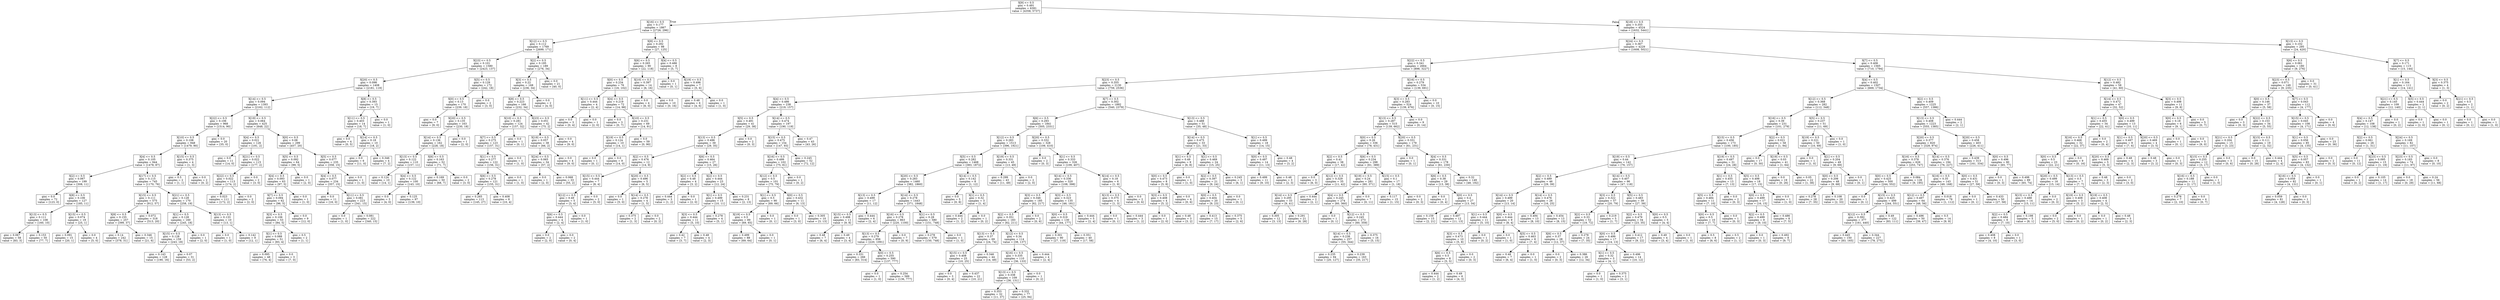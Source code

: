 digraph Tree {
node [shape=box] ;
0 [label="X[9] <= 0.5\ngini = 0.491\nsamples = 6391\nvalue = [4358, 5737]"] ;
1 [label="X[16] <= 0.5\ngini = 0.177\nsamples = 1867\nvalue = [2726, 296]"] ;
0 -> 1 [labeldistance=2.5, labelangle=45, headlabel="True"] ;
2 [label="X[12] <= 0.5\ngini = 0.112\nsamples = 1769\nvalue = [2699, 171]"] ;
1 -> 2 ;
3 [label="X[23] <= 0.5\ngini = 0.101\nsamples = 1580\nvalue = [2423, 137]"] ;
2 -> 3 ;
4 [label="X[20] <= 0.5\ngini = 0.098\nsamples = 1408\nvalue = [2181, 119]"] ;
3 -> 4 ;
5 [label="X[14] <= 0.5\ngini = 0.094\nsamples = 1393\nvalue = [2162, 112]"] ;
4 -> 5 ;
6 [label="X[22] <= 0.5\ngini = 0.106\nsamples = 968\nvalue = [1514, 90]"] ;
5 -> 6 ;
7 [label="X[10] <= 0.5\ngini = 0.108\nsamples = 948\nvalue = [1479, 90]"] ;
6 -> 7 ;
8 [label="X[4] <= 0.5\ngini = 0.105\nsamples = 944\nvalue = [1478, 87]"] ;
7 -> 8 ;
9 [label="X[2] <= 0.5\ngini = 0.067\nsamples = 199\nvalue = [308, 11]"] ;
8 -> 9 ;
10 [label="gini = 0.0\nsamples = 72\nvalue = [123, 0]"] ;
9 -> 10 ;
11 [label="X[8] <= 0.5\ngini = 0.106\nsamples = 127\nvalue = [185, 11]"] ;
9 -> 11 ;
12 [label="X[13] <= 0.5\ngini = 0.111\nsamples = 108\nvalue = [160, 10]"] ;
11 -> 12 ;
13 [label="gini = 0.067\nsamples = 58\nvalue = [83, 3]"] ;
12 -> 13 ;
14 [label="gini = 0.153\nsamples = 50\nvalue = [77, 7]"] ;
12 -> 14 ;
15 [label="X[15] <= 0.5\ngini = 0.074\nsamples = 19\nvalue = [25, 1]"] ;
11 -> 15 ;
16 [label="gini = 0.091\nsamples = 15\nvalue = [20, 1]"] ;
15 -> 16 ;
17 [label="gini = 0.0\nsamples = 4\nvalue = [5, 0]"] ;
15 -> 17 ;
18 [label="X[17] <= 0.5\ngini = 0.115\nsamples = 745\nvalue = [1170, 76]"] ;
8 -> 18 ;
19 [label="X[15] <= 0.5\ngini = 0.111\nsamples = 575\nvalue = [912, 57]"] ;
18 -> 19 ;
20 [label="X[8] <= 0.5\ngini = 0.155\nsamples = 257\nvalue = [399, 37]"] ;
19 -> 20 ;
21 [label="gini = 0.14\nsamples = 242\nvalue = [378, 31]"] ;
20 -> 21 ;
22 [label="gini = 0.346\nsamples = 15\nvalue = [21, 6]"] ;
20 -> 22 ;
23 [label="gini = 0.072\nsamples = 318\nvalue = [513, 20]"] ;
19 -> 23 ;
24 [label="X[21] <= 0.5\ngini = 0.128\nsamples = 170\nvalue = [258, 19]"] ;
18 -> 24 ;
25 [label="X[1] <= 0.5\ngini = 0.128\nsamples = 160\nvalue = [245, 18]"] ;
24 -> 25 ;
26 [label="X[15] <= 0.5\ngini = 0.128\nsamples = 159\nvalue = [243, 18]"] ;
25 -> 26 ;
27 [label="gini = 0.143\nsamples = 128\nvalue = [190, 16]"] ;
26 -> 27 ;
28 [label="gini = 0.07\nsamples = 31\nvalue = [53, 2]"] ;
26 -> 28 ;
29 [label="gini = 0.0\nsamples = 1\nvalue = [2, 0]"] ;
25 -> 29 ;
30 [label="X[13] <= 0.5\ngini = 0.133\nsamples = 10\nvalue = [13, 1]"] ;
24 -> 30 ;
31 [label="gini = 0.0\nsamples = 1\nvalue = [1, 0]"] ;
30 -> 31 ;
32 [label="gini = 0.142\nsamples = 9\nvalue = [12, 1]"] ;
30 -> 32 ;
33 [label="X[15] <= 0.5\ngini = 0.375\nsamples = 4\nvalue = [1, 3]"] ;
7 -> 33 ;
34 [label="gini = 0.5\nsamples = 2\nvalue = [1, 1]"] ;
33 -> 34 ;
35 [label="gini = 0.0\nsamples = 2\nvalue = [0, 2]"] ;
33 -> 35 ;
36 [label="gini = 0.0\nsamples = 20\nvalue = [35, 0]"] ;
6 -> 36 ;
37 [label="X[19] <= 0.5\ngini = 0.064\nsamples = 425\nvalue = [648, 22]"] ;
5 -> 37 ;
38 [label="X[4] <= 0.5\ngini = 0.021\nsamples = 126\nvalue = [191, 2]"] ;
37 -> 38 ;
39 [label="gini = 0.0\nsamples = 11\nvalue = [14, 0]"] ;
38 -> 39 ;
40 [label="X[21] <= 0.5\ngini = 0.022\nsamples = 115\nvalue = [177, 2]"] ;
38 -> 40 ;
41 [label="X[22] <= 0.5\ngini = 0.022\nsamples = 113\nvalue = [174, 2]"] ;
40 -> 41 ;
42 [label="gini = 0.023\nsamples = 111\nvalue = [172, 2]"] ;
41 -> 42 ;
43 [label="gini = 0.0\nsamples = 2\nvalue = [2, 0]"] ;
41 -> 43 ;
44 [label="gini = 0.0\nsamples = 2\nvalue = [3, 0]"] ;
40 -> 44 ;
45 [label="X[0] <= 0.5\ngini = 0.08\nsamples = 299\nvalue = [457, 20]"] ;
37 -> 45 ;
46 [label="X[5] <= 0.5\ngini = 0.092\nsamples = 64\nvalue = [99, 5]"] ;
45 -> 46 ;
47 [label="X[4] <= 0.5\ngini = 0.093\nsamples = 63\nvalue = [97, 5]"] ;
46 -> 47 ;
48 [label="X[7] <= 0.5\ngini = 0.094\nsamples = 62\nvalue = [96, 5]"] ;
47 -> 48 ;
49 [label="X[3] <= 0.5\ngini = 0.106\nsamples = 53\nvalue = [84, 5]"] ;
48 -> 49 ;
50 [label="X[1] <= 0.5\ngini = 0.088\nsamples = 51\nvalue = [83, 4]"] ;
49 -> 50 ;
51 [label="gini = 0.095\nsamples = 48\nvalue = [76, 4]"] ;
50 -> 51 ;
52 [label="gini = 0.0\nsamples = 3\nvalue = [7, 0]"] ;
50 -> 52 ;
53 [label="gini = 0.5\nsamples = 2\nvalue = [1, 1]"] ;
49 -> 53 ;
54 [label="gini = 0.0\nsamples = 9\nvalue = [12, 0]"] ;
48 -> 54 ;
55 [label="gini = 0.0\nsamples = 1\nvalue = [1, 0]"] ;
47 -> 55 ;
56 [label="gini = 0.0\nsamples = 1\nvalue = [2, 0]"] ;
46 -> 56 ;
57 [label="X[5] <= 0.5\ngini = 0.077\nsamples = 235\nvalue = [358, 15]"] ;
45 -> 57 ;
58 [label="X[4] <= 0.5\ngini = 0.077\nsamples = 234\nvalue = [357, 15]"] ;
57 -> 58 ;
59 [label="gini = 0.0\nsamples = 11\nvalue = [16, 0]"] ;
58 -> 59 ;
60 [label="X[11] <= 0.5\ngini = 0.081\nsamples = 223\nvalue = [341, 15]"] ;
58 -> 60 ;
61 [label="gini = 0.0\nsamples = 1\nvalue = [1, 0]"] ;
60 -> 61 ;
62 [label="gini = 0.081\nsamples = 222\nvalue = [340, 15]"] ;
60 -> 62 ;
63 [label="gini = 0.0\nsamples = 1\nvalue = [1, 0]"] ;
57 -> 63 ;
64 [label="X[8] <= 0.5\ngini = 0.393\nsamples = 15\nvalue = [19, 7]"] ;
4 -> 64 ;
65 [label="X[11] <= 0.5\ngini = 0.403\nsamples = 14\nvalue = [18, 7]"] ;
64 -> 65 ;
66 [label="gini = 0.0\nsamples = 4\nvalue = [0, 5]"] ;
65 -> 66 ;
67 [label="X[14] <= 0.5\ngini = 0.18\nsamples = 10\nvalue = [18, 2]"] ;
65 -> 67 ;
68 [label="gini = 0.0\nsamples = 6\nvalue = [11, 0]"] ;
67 -> 68 ;
69 [label="gini = 0.346\nsamples = 4\nvalue = [7, 2]"] ;
67 -> 69 ;
70 [label="gini = 0.0\nsamples = 1\nvalue = [1, 0]"] ;
64 -> 70 ;
71 [label="X[5] <= 0.5\ngini = 0.129\nsamples = 172\nvalue = [242, 18]"] ;
3 -> 71 ;
72 [label="X[0] <= 0.5\ngini = 0.13\nsamples = 170\nvalue = [239, 18]"] ;
71 -> 72 ;
73 [label="gini = 0.0\nsamples = 7\nvalue = [9, 0]"] ;
72 -> 73 ;
74 [label="X[20] <= 0.5\ngini = 0.135\nsamples = 163\nvalue = [230, 18]"] ;
72 -> 74 ;
75 [label="X[14] <= 0.5\ngini = 0.136\nsamples = 162\nvalue = [228, 18]"] ;
74 -> 75 ;
76 [label="X[13] <= 0.5\ngini = 0.122\nsamples = 110\nvalue = [157, 11]"] ;
75 -> 76 ;
77 [label="gini = 0.124\nsamples = 10\nvalue = [14, 1]"] ;
76 -> 77 ;
78 [label="X[4] <= 0.5\ngini = 0.122\nsamples = 100\nvalue = [143, 10]"] ;
76 -> 78 ;
79 [label="gini = 0.0\nsamples = 3\nvalue = [4, 0]"] ;
78 -> 79 ;
80 [label="gini = 0.125\nsamples = 97\nvalue = [139, 10]"] ;
78 -> 80 ;
81 [label="X[6] <= 0.5\ngini = 0.163\nsamples = 52\nvalue = [71, 7]"] ;
75 -> 81 ;
82 [label="gini = 0.169\nsamples = 50\nvalue = [68, 7]"] ;
81 -> 82 ;
83 [label="gini = 0.0\nsamples = 2\nvalue = [3, 0]"] ;
81 -> 83 ;
84 [label="gini = 0.0\nsamples = 1\nvalue = [2, 0]"] ;
74 -> 84 ;
85 [label="gini = 0.0\nsamples = 2\nvalue = [3, 0]"] ;
71 -> 85 ;
86 [label="X[2] <= 0.5\ngini = 0.195\nsamples = 189\nvalue = [276, 34]"] ;
2 -> 86 ;
87 [label="X[3] <= 0.5\ngini = 0.22\nsamples = 168\nvalue = [236, 34]"] ;
86 -> 87 ;
88 [label="X[8] <= 0.5\ngini = 0.223\nsamples = 166\nvalue = [232, 34]"] ;
87 -> 88 ;
89 [label="X[10] <= 0.5\ngini = 0.281\nsamples = 124\nvalue = [157, 32]"] ;
88 -> 89 ;
90 [label="X[7] <= 0.5\ngini = 0.275\nsamples = 123\nvalue = [157, 31]"] ;
89 -> 90 ;
91 [label="X[1] <= 0.5\ngini = 0.277\nsamples = 122\nvalue = [156, 31]"] ;
90 -> 91 ;
92 [label="X[6] <= 0.5\ngini = 0.278\nsamples = 121\nvalue = [155, 31]"] ;
91 -> 92 ;
93 [label="gini = 0.265\nsamples = 113\nvalue = [145, 27]"] ;
92 -> 93 ;
94 [label="gini = 0.408\nsamples = 8\nvalue = [10, 4]"] ;
92 -> 94 ;
95 [label="gini = 0.0\nsamples = 1\nvalue = [1, 0]"] ;
91 -> 95 ;
96 [label="gini = 0.0\nsamples = 1\nvalue = [1, 0]"] ;
90 -> 96 ;
97 [label="gini = 0.0\nsamples = 1\nvalue = [0, 1]"] ;
89 -> 97 ;
98 [label="X[23] <= 0.5\ngini = 0.051\nsamples = 42\nvalue = [75, 2]"] ;
88 -> 98 ;
99 [label="X[19] <= 0.5\ngini = 0.057\nsamples = 38\nvalue = [66, 2]"] ;
98 -> 99 ;
100 [label="X[24] <= 0.5\ngini = 0.065\nsamples = 34\nvalue = [57, 2]"] ;
99 -> 100 ;
101 [label="gini = 0.0\nsamples = 1\nvalue = [2, 0]"] ;
100 -> 101 ;
102 [label="gini = 0.068\nsamples = 33\nvalue = [55, 2]"] ;
100 -> 102 ;
103 [label="gini = 0.0\nsamples = 4\nvalue = [9, 0]"] ;
99 -> 103 ;
104 [label="gini = 0.0\nsamples = 4\nvalue = [9, 0]"] ;
98 -> 104 ;
105 [label="gini = 0.0\nsamples = 2\nvalue = [4, 0]"] ;
87 -> 105 ;
106 [label="gini = 0.0\nsamples = 21\nvalue = [40, 0]"] ;
86 -> 106 ;
107 [label="X[8] <= 0.5\ngini = 0.292\nsamples = 98\nvalue = [27, 125]"] ;
1 -> 107 ;
108 [label="X[6] <= 0.5\ngini = 0.265\nsamples = 90\nvalue = [22, 118]"] ;
107 -> 108 ;
109 [label="X[0] <= 0.5\ngini = 0.234\nsamples = 76\nvalue = [16, 102]"] ;
108 -> 109 ;
110 [label="X[11] <= 0.5\ngini = 0.444\nsamples = 4\nvalue = [2, 4]"] ;
109 -> 110 ;
111 [label="gini = 0.0\nsamples = 3\nvalue = [0, 4]"] ;
110 -> 111 ;
112 [label="gini = 0.0\nsamples = 1\nvalue = [2, 0]"] ;
110 -> 112 ;
113 [label="X[4] <= 0.5\ngini = 0.219\nsamples = 72\nvalue = [14, 98]"] ;
109 -> 113 ;
114 [label="gini = 0.0\nsamples = 3\nvalue = [0, 7]"] ;
113 -> 114 ;
115 [label="X[10] <= 0.5\ngini = 0.231\nsamples = 69\nvalue = [14, 91]"] ;
113 -> 115 ;
116 [label="X[19] <= 0.5\ngini = 0.124\nsamples = 10\nvalue = [14, 1]"] ;
115 -> 116 ;
117 [label="gini = 0.0\nsamples = 1\nvalue = [0, 1]"] ;
116 -> 117 ;
118 [label="gini = 0.0\nsamples = 9\nvalue = [14, 0]"] ;
116 -> 118 ;
119 [label="gini = 0.0\nsamples = 59\nvalue = [0, 90]"] ;
115 -> 119 ;
120 [label="X[10] <= 0.5\ngini = 0.397\nsamples = 14\nvalue = [6, 16]"] ;
108 -> 120 ;
121 [label="gini = 0.0\nsamples = 4\nvalue = [6, 0]"] ;
120 -> 121 ;
122 [label="gini = 0.0\nsamples = 10\nvalue = [0, 16]"] ;
120 -> 122 ;
123 [label="X[4] <= 0.5\ngini = 0.486\nsamples = 8\nvalue = [5, 7]"] ;
107 -> 123 ;
124 [label="gini = 0.0\nsamples = 1\nvalue = [0, 1]"] ;
123 -> 124 ;
125 [label="X[19] <= 0.5\ngini = 0.496\nsamples = 7\nvalue = [5, 6]"] ;
123 -> 125 ;
126 [label="gini = 0.48\nsamples = 6\nvalue = [4, 6]"] ;
125 -> 126 ;
127 [label="gini = 0.0\nsamples = 1\nvalue = [1, 0]"] ;
125 -> 127 ;
128 [label="X[18] <= 0.5\ngini = 0.355\nsamples = 4524\nvalue = [1632, 5441]"] ;
0 -> 128 [labeldistance=2.5, labelangle=-45, headlabel="False"] ;
129 [label="X[24] <= 0.5\ngini = 0.367\nsamples = 4229\nvalue = [1608, 5021]"] ;
128 -> 129 ;
130 [label="X[22] <= 0.5\ngini = 0.341\nsamples = 2664\nvalue = [898, 3227]"] ;
129 -> 130 ;
131 [label="X[23] <= 0.5\ngini = 0.355\nsamples = 2130\nvalue = [759, 2536]"] ;
130 -> 131 ;
132 [label="X[4] <= 0.5\ngini = 0.486\nsamples = 238\nvalue = [219, 157]"] ;
131 -> 132 ;
133 [label="X[5] <= 0.5\ngini = 0.491\nsamples = 41\nvalue = [29, 38]"] ;
132 -> 133 ;
134 [label="X[13] <= 0.5\ngini = 0.496\nsamples = 39\nvalue = [29, 35]"] ;
133 -> 134 ;
135 [label="X[2] <= 0.5\ngini = 0.476\nsamples = 12\nvalue = [14, 9]"] ;
134 -> 135 ;
136 [label="X[15] <= 0.5\ngini = 0.444\nsamples = 7\nvalue = [8, 4]"] ;
135 -> 136 ;
137 [label="X[12] <= 0.5\ngini = 0.49\nsamples = 5\nvalue = [3, 4]"] ;
136 -> 137 ;
138 [label="X[6] <= 0.5\ngini = 0.444\nsamples = 4\nvalue = [2, 4]"] ;
137 -> 138 ;
139 [label="gini = 0.0\nsamples = 2\nvalue = [2, 0]"] ;
138 -> 139 ;
140 [label="gini = 0.0\nsamples = 2\nvalue = [0, 4]"] ;
138 -> 140 ;
141 [label="gini = 0.0\nsamples = 1\nvalue = [1, 0]"] ;
137 -> 141 ;
142 [label="gini = 0.0\nsamples = 2\nvalue = [5, 0]"] ;
136 -> 142 ;
143 [label="X[20] <= 0.5\ngini = 0.496\nsamples = 5\nvalue = [6, 5]"] ;
135 -> 143 ;
144 [label="gini = 0.0\nsamples = 1\nvalue = [5, 0]"] ;
143 -> 144 ;
145 [label="X[14] <= 0.5\ngini = 0.278\nsamples = 4\nvalue = [1, 5]"] ;
143 -> 145 ;
146 [label="gini = 0.375\nsamples = 2\nvalue = [1, 3]"] ;
145 -> 146 ;
147 [label="gini = 0.0\nsamples = 2\nvalue = [0, 2]"] ;
145 -> 147 ;
148 [label="X[6] <= 0.5\ngini = 0.464\nsamples = 27\nvalue = [15, 26]"] ;
134 -> 148 ;
149 [label="X[2] <= 0.5\ngini = 0.48\nsamples = 4\nvalue = [3, 2]"] ;
148 -> 149 ;
150 [label="gini = 0.444\nsamples = 3\nvalue = [1, 2]"] ;
149 -> 150 ;
151 [label="gini = 0.0\nsamples = 1\nvalue = [2, 0]"] ;
149 -> 151 ;
152 [label="X[2] <= 0.5\ngini = 0.444\nsamples = 23\nvalue = [12, 24]"] ;
148 -> 152 ;
153 [label="X[1] <= 0.5\ngini = 0.499\nsamples = 15\nvalue = [10, 11]"] ;
152 -> 153 ;
154 [label="X[3] <= 0.5\ngini = 0.444\nsamples = 11\nvalue = [5, 10]"] ;
153 -> 154 ;
155 [label="gini = 0.42\nsamples = 7\nvalue = [3, 7]"] ;
154 -> 155 ;
156 [label="gini = 0.48\nsamples = 4\nvalue = [2, 3]"] ;
154 -> 156 ;
157 [label="gini = 0.278\nsamples = 4\nvalue = [5, 1]"] ;
153 -> 157 ;
158 [label="gini = 0.231\nsamples = 8\nvalue = [2, 13]"] ;
152 -> 158 ;
159 [label="gini = 0.0\nsamples = 2\nvalue = [0, 3]"] ;
133 -> 159 ;
160 [label="X[14] <= 0.5\ngini = 0.474\nsamples = 197\nvalue = [190, 119]"] ;
132 -> 160 ;
161 [label="X[15] <= 0.5\ngini = 0.475\nsamples = 154\nvalue = [147, 93]"] ;
160 -> 161 ;
162 [label="X[16] <= 0.5\ngini = 0.499\nsamples = 102\nvalue = [75, 81]"] ;
161 -> 162 ;
163 [label="X[12] <= 0.5\ngini = 0.5\nsamples = 101\nvalue = [75, 79]"] ;
162 -> 163 ;
164 [label="X[1] <= 0.5\ngini = 0.5\nsamples = 90\nvalue = [69, 66]"] ;
163 -> 164 ;
165 [label="X[19] <= 0.5\ngini = 0.5\nsamples = 89\nvalue = [69, 65]"] ;
164 -> 165 ;
166 [label="gini = 0.499\nsamples = 88\nvalue = [69, 64]"] ;
165 -> 166 ;
167 [label="gini = 0.0\nsamples = 1\nvalue = [0, 1]"] ;
165 -> 167 ;
168 [label="gini = 0.0\nsamples = 1\nvalue = [0, 1]"] ;
164 -> 168 ;
169 [label="X[0] <= 0.5\ngini = 0.432\nsamples = 11\nvalue = [6, 13]"] ;
163 -> 169 ;
170 [label="gini = 0.0\nsamples = 1\nvalue = [3, 0]"] ;
169 -> 170 ;
171 [label="gini = 0.305\nsamples = 10\nvalue = [3, 13]"] ;
169 -> 171 ;
172 [label="gini = 0.0\nsamples = 1\nvalue = [0, 2]"] ;
162 -> 172 ;
173 [label="gini = 0.245\nsamples = 52\nvalue = [72, 12]"] ;
161 -> 173 ;
174 [label="gini = 0.47\nsamples = 43\nvalue = [43, 26]"] ;
160 -> 174 ;
175 [label="X[7] <= 0.5\ngini = 0.302\nsamples = 1892\nvalue = [540, 2379]"] ;
131 -> 175 ;
176 [label="X[6] <= 0.5\ngini = 0.293\nsamples = 1841\nvalue = [505, 2331]"] ;
175 -> 176 ;
177 [label="X[12] <= 0.5\ngini = 0.283\nsamples = 1513\nvalue = [396, 1921]"] ;
176 -> 177 ;
178 [label="X[5] <= 0.5\ngini = 0.282\nsamples = 1468\nvalue = [383, 1872]"] ;
177 -> 178 ;
179 [label="X[20] <= 0.5\ngini = 0.283\nsamples = 1460\nvalue = [382, 1860]"] ;
178 -> 179 ;
180 [label="X[13] <= 0.5\ngini = 0.499\nsamples = 17\nvalue = [11, 12]"] ;
179 -> 180 ;
181 [label="X[15] <= 0.5\ngini = 0.498\nsamples = 11\nvalue = [9, 8]"] ;
180 -> 181 ;
182 [label="gini = 0.48\nsamples = 7\nvalue = [6, 4]"] ;
181 -> 182 ;
183 [label="gini = 0.49\nsamples = 4\nvalue = [3, 4]"] ;
181 -> 183 ;
184 [label="gini = 0.444\nsamples = 6\nvalue = [2, 4]"] ;
180 -> 184 ;
185 [label="X[14] <= 0.5\ngini = 0.278\nsamples = 1443\nvalue = [371, 1848]"] ;
179 -> 185 ;
186 [label="X[16] <= 0.5\ngini = 0.278\nsamples = 863\nvalue = [220, 1100]"] ;
185 -> 186 ;
187 [label="X[13] <= 0.5\ngini = 0.279\nsamples = 856\nvalue = [220, 1091]"] ;
186 -> 187 ;
188 [label="gini = 0.331\nsamples = 266\nvalue = [83, 314]"] ;
187 -> 188 ;
189 [label="X[0] <= 0.5\ngini = 0.255\nsamples = 590\nvalue = [137, 777]"] ;
187 -> 189 ;
190 [label="gini = 0.0\nsamples = 1\nvalue = [1, 0]"] ;
189 -> 190 ;
191 [label="gini = 0.254\nsamples = 589\nvalue = [136, 777]"] ;
189 -> 191 ;
192 [label="gini = 0.0\nsamples = 7\nvalue = [0, 9]"] ;
186 -> 192 ;
193 [label="X[1] <= 0.5\ngini = 0.28\nsamples = 580\nvalue = [151, 748]"] ;
185 -> 193 ;
194 [label="gini = 0.278\nsamples = 579\nvalue = [150, 748]"] ;
193 -> 194 ;
195 [label="gini = 0.0\nsamples = 1\nvalue = [1, 0]"] ;
193 -> 195 ;
196 [label="X[14] <= 0.5\ngini = 0.142\nsamples = 8\nvalue = [1, 12]"] ;
178 -> 196 ;
197 [label="gini = 0.0\nsamples = 5\nvalue = [0, 8]"] ;
196 -> 197 ;
198 [label="X[1] <= 0.5\ngini = 0.32\nsamples = 3\nvalue = [1, 4]"] ;
196 -> 198 ;
199 [label="gini = 0.444\nsamples = 2\nvalue = [1, 2]"] ;
198 -> 199 ;
200 [label="gini = 0.0\nsamples = 1\nvalue = [0, 2]"] ;
198 -> 200 ;
201 [label="X[19] <= 0.5\ngini = 0.331\nsamples = 45\nvalue = [13, 49]"] ;
177 -> 201 ;
202 [label="gini = 0.299\nsamples = 43\nvalue = [11, 49]"] ;
201 -> 202 ;
203 [label="gini = 0.0\nsamples = 2\nvalue = [2, 0]"] ;
201 -> 203 ;
204 [label="X[20] <= 0.5\ngini = 0.332\nsamples = 328\nvalue = [109, 410]"] ;
176 -> 204 ;
205 [label="gini = 0.0\nsamples = 2\nvalue = [0, 3]"] ;
204 -> 205 ;
206 [label="X[1] <= 0.5\ngini = 0.333\nsamples = 326\nvalue = [109, 407]"] ;
204 -> 206 ;
207 [label="X[14] <= 0.5\ngini = 0.336\nsamples = 320\nvalue = [108, 398]"] ;
206 -> 207 ;
208 [label="X[3] <= 0.5\ngini = 0.346\nsamples = 185\nvalue = [62, 217]"] ;
207 -> 208 ;
209 [label="X[2] <= 0.5\ngini = 0.351\nsamples = 183\nvalue = [62, 211]"] ;
208 -> 209 ;
210 [label="X[13] <= 0.5\ngini = 0.37\nsamples = 69\nvalue = [24, 74]"] ;
209 -> 210 ;
211 [label="X[15] <= 0.5\ngini = 0.408\nsamples = 25\nvalue = [10, 25]"] ;
210 -> 211 ;
212 [label="gini = 0.0\nsamples = 3\nvalue = [0, 4]"] ;
211 -> 212 ;
213 [label="gini = 0.437\nsamples = 22\nvalue = [10, 21]"] ;
211 -> 213 ;
214 [label="gini = 0.346\nsamples = 44\nvalue = [14, 49]"] ;
210 -> 214 ;
215 [label="X[12] <= 0.5\ngini = 0.34\nsamples = 114\nvalue = [38, 137]"] ;
209 -> 215 ;
216 [label="X[16] <= 0.5\ngini = 0.335\nsamples = 110\nvalue = [36, 133]"] ;
215 -> 216 ;
217 [label="X[13] <= 0.5\ngini = 0.338\nsamples = 109\nvalue = [36, 131]"] ;
216 -> 217 ;
218 [label="gini = 0.353\nsamples = 32\nvalue = [11, 37]"] ;
217 -> 218 ;
219 [label="gini = 0.332\nsamples = 77\nvalue = [25, 94]"] ;
217 -> 219 ;
220 [label="gini = 0.0\nsamples = 1\nvalue = [0, 2]"] ;
216 -> 220 ;
221 [label="gini = 0.444\nsamples = 4\nvalue = [2, 4]"] ;
215 -> 221 ;
222 [label="gini = 0.0\nsamples = 2\nvalue = [0, 6]"] ;
208 -> 222 ;
223 [label="X[3] <= 0.5\ngini = 0.323\nsamples = 135\nvalue = [46, 181]"] ;
207 -> 223 ;
224 [label="X[0] <= 0.5\ngini = 0.319\nsamples = 130\nvalue = [44, 177]"] ;
223 -> 224 ;
225 [label="gini = 0.301\nsamples = 90\nvalue = [27, 119]"] ;
224 -> 225 ;
226 [label="gini = 0.351\nsamples = 40\nvalue = [17, 58]"] ;
224 -> 226 ;
227 [label="gini = 0.444\nsamples = 5\nvalue = [2, 4]"] ;
223 -> 227 ;
228 [label="X[14] <= 0.5\ngini = 0.18\nsamples = 6\nvalue = [1, 9]"] ;
206 -> 228 ;
229 [label="X[13] <= 0.5\ngini = 0.375\nsamples = 4\nvalue = [1, 3]"] ;
228 -> 229 ;
230 [label="gini = 0.0\nsamples = 1\nvalue = [0, 1]"] ;
229 -> 230 ;
231 [label="gini = 0.444\nsamples = 3\nvalue = [1, 2]"] ;
229 -> 231 ;
232 [label="gini = 0.0\nsamples = 2\nvalue = [0, 6]"] ;
228 -> 232 ;
233 [label="X[13] <= 0.5\ngini = 0.488\nsamples = 51\nvalue = [35, 48]"] ;
175 -> 233 ;
234 [label="X[14] <= 0.5\ngini = 0.475\nsamples = 33\nvalue = [21, 33]"] ;
233 -> 234 ;
235 [label="X[1] <= 0.5\ngini = 0.49\nsamples = 9\nvalue = [6, 8]"] ;
234 -> 235 ;
236 [label="X[0] <= 0.5\ngini = 0.473\nsamples = 8\nvalue = [5, 8]"] ;
235 -> 236 ;
237 [label="X[3] <= 0.5\ngini = 0.408\nsamples = 4\nvalue = [5, 2]"] ;
236 -> 237 ;
238 [label="gini = 0.0\nsamples = 1\nvalue = [2, 0]"] ;
237 -> 238 ;
239 [label="gini = 0.48\nsamples = 3\nvalue = [3, 2]"] ;
237 -> 239 ;
240 [label="gini = 0.0\nsamples = 4\nvalue = [0, 6]"] ;
236 -> 240 ;
241 [label="gini = 0.0\nsamples = 1\nvalue = [1, 0]"] ;
235 -> 241 ;
242 [label="X[1] <= 0.5\ngini = 0.469\nsamples = 24\nvalue = [15, 25]"] ;
234 -> 242 ;
243 [label="X[2] <= 0.5\ngini = 0.397\nsamples = 21\nvalue = [9, 24]"] ;
242 -> 243 ;
244 [label="X[0] <= 0.5\ngini = 0.404\nsamples = 20\nvalue = [9, 23]"] ;
243 -> 244 ;
245 [label="gini = 0.413\nsamples = 15\nvalue = [7, 17]"] ;
244 -> 245 ;
246 [label="gini = 0.375\nsamples = 5\nvalue = [2, 6]"] ;
244 -> 246 ;
247 [label="gini = 0.0\nsamples = 1\nvalue = [0, 1]"] ;
243 -> 247 ;
248 [label="gini = 0.245\nsamples = 3\nvalue = [6, 1]"] ;
242 -> 248 ;
249 [label="X[1] <= 0.5\ngini = 0.499\nsamples = 18\nvalue = [14, 15]"] ;
233 -> 249 ;
250 [label="X[0] <= 0.5\ngini = 0.497\nsamples = 14\nvalue = [11, 13]"] ;
249 -> 250 ;
251 [label="gini = 0.499\nsamples = 11\nvalue = [9, 10]"] ;
250 -> 251 ;
252 [label="gini = 0.48\nsamples = 3\nvalue = [2, 3]"] ;
250 -> 252 ;
253 [label="gini = 0.48\nsamples = 4\nvalue = [3, 2]"] ;
249 -> 253 ;
254 [label="X[16] <= 0.5\ngini = 0.279\nsamples = 534\nvalue = [139, 691]"] ;
130 -> 254 ;
255 [label="X[3] <= 0.5\ngini = 0.283\nsamples = 524\nvalue = [139, 676]"] ;
254 -> 255 ;
256 [label="X[13] <= 0.5\ngini = 0.287\nsamples = 515\nvalue = [139, 662]"] ;
255 -> 256 ;
257 [label="X[0] <= 0.5\ngini = 0.26\nsamples = 336\nvalue = [78, 431]"] ;
256 -> 257 ;
258 [label="X[2] <= 0.5\ngini = 0.41\nsamples = 38\nvalue = [17, 42]"] ;
257 -> 258 ;
259 [label="gini = 0.0\nsamples = 3\nvalue = [6, 0]"] ;
258 -> 259 ;
260 [label="X[12] <= 0.5\ngini = 0.329\nsamples = 35\nvalue = [11, 42]"] ;
258 -> 260 ;
261 [label="X[14] <= 0.5\ngini = 0.295\nsamples = 33\nvalue = [9, 41]"] ;
260 -> 261 ;
262 [label="gini = 0.305\nsamples = 12\nvalue = [3, 13]"] ;
261 -> 262 ;
263 [label="gini = 0.291\nsamples = 21\nvalue = [6, 28]"] ;
261 -> 263 ;
264 [label="gini = 0.444\nsamples = 2\nvalue = [2, 1]"] ;
260 -> 264 ;
265 [label="X[6] <= 0.5\ngini = 0.234\nsamples = 298\nvalue = [61, 389]"] ;
257 -> 265 ;
266 [label="X[19] <= 0.5\ngini = 0.24\nsamples = 281\nvalue = [60, 371]"] ;
265 -> 266 ;
267 [label="X[4] <= 0.5\ngini = 0.245\nsamples = 274\nvalue = [60, 360]"] ;
266 -> 267 ;
268 [label="gini = 0.0\nsamples = 1\nvalue = [0, 1]"] ;
267 -> 268 ;
269 [label="X[12] <= 0.5\ngini = 0.245\nsamples = 273\nvalue = [60, 359]"] ;
267 -> 269 ;
270 [label="X[14] <= 0.5\ngini = 0.238\nsamples = 257\nvalue = [55, 344]"] ;
269 -> 270 ;
271 [label="gini = 0.235\nsamples = 94\nvalue = [20, 127]"] ;
270 -> 271 ;
272 [label="gini = 0.239\nsamples = 163\nvalue = [35, 217]"] ;
270 -> 272 ;
273 [label="gini = 0.375\nsamples = 16\nvalue = [5, 15]"] ;
269 -> 273 ;
274 [label="gini = 0.0\nsamples = 7\nvalue = [0, 11]"] ;
266 -> 274 ;
275 [label="X[15] <= 0.5\ngini = 0.1\nsamples = 17\nvalue = [1, 18]"] ;
265 -> 275 ;
276 [label="gini = 0.117\nsamples = 15\nvalue = [1, 15]"] ;
275 -> 276 ;
277 [label="gini = 0.0\nsamples = 2\nvalue = [0, 3]"] ;
275 -> 277 ;
278 [label="X[20] <= 0.5\ngini = 0.331\nsamples = 179\nvalue = [61, 231]"] ;
256 -> 278 ;
279 [label="gini = 0.0\nsamples = 1\nvalue = [0, 1]"] ;
278 -> 279 ;
280 [label="X[4] <= 0.5\ngini = 0.331\nsamples = 178\nvalue = [61, 230]"] ;
278 -> 280 ;
281 [label="X[6] <= 0.5\ngini = 0.38\nsamples = 29\nvalue = [13, 38]"] ;
280 -> 281 ;
282 [label="gini = 0.0\nsamples = 2\nvalue = [0, 4]"] ;
281 -> 282 ;
283 [label="X[0] <= 0.5\ngini = 0.4\nsamples = 27\nvalue = [13, 34]"] ;
281 -> 283 ;
284 [label="gini = 0.159\nsamples = 15\nvalue = [2, 21]"] ;
283 -> 284 ;
285 [label="gini = 0.497\nsamples = 12\nvalue = [11, 13]"] ;
283 -> 285 ;
286 [label="gini = 0.32\nsamples = 149\nvalue = [48, 192]"] ;
280 -> 286 ;
287 [label="gini = 0.0\nsamples = 9\nvalue = [0, 14]"] ;
255 -> 287 ;
288 [label="gini = 0.0\nsamples = 10\nvalue = [0, 15]"] ;
254 -> 288 ;
289 [label="X[7] <= 0.5\ngini = 0.406\nsamples = 1565\nvalue = [710, 1794]"] ;
129 -> 289 ;
290 [label="X[4] <= 0.5\ngini = 0.402\nsamples = 1507\nvalue = [669, 1734]"] ;
289 -> 290 ;
291 [label="X[12] <= 0.5\ngini = 0.368\nsamples = 282\nvalue = [112, 348]"] ;
290 -> 291 ;
292 [label="X[16] <= 0.5\ngini = 0.39\nsamples = 231\nvalue = [101, 279]"] ;
291 -> 292 ;
293 [label="X[15] <= 0.5\ngini = 0.456\nsamples = 173\nvalue = [100, 185]"] ;
292 -> 293 ;
294 [label="X[19] <= 0.5\ngini = 0.44\nsamples = 142\nvalue = [76, 157]"] ;
293 -> 294 ;
295 [label="X[2] <= 0.5\ngini = 0.489\nsamples = 46\nvalue = [29, 39]"] ;
294 -> 295 ;
296 [label="X[14] <= 0.5\ngini = 0.499\nsamples = 20\nvalue = [13, 14]"] ;
295 -> 296 ;
297 [label="X[1] <= 0.5\ngini = 0.444\nsamples = 11\nvalue = [5, 10]"] ;
296 -> 297 ;
298 [label="X[3] <= 0.5\ngini = 0.473\nsamples = 10\nvalue = [5, 8]"] ;
297 -> 298 ;
299 [label="X[6] <= 0.5\ngini = 0.5\nsamples = 8\nvalue = [5, 5]"] ;
298 -> 299 ;
300 [label="gini = 0.444\nsamples = 2\nvalue = [1, 2]"] ;
299 -> 300 ;
301 [label="gini = 0.49\nsamples = 6\nvalue = [4, 3]"] ;
299 -> 301 ;
302 [label="gini = 0.0\nsamples = 2\nvalue = [0, 3]"] ;
298 -> 302 ;
303 [label="gini = 0.0\nsamples = 1\nvalue = [0, 2]"] ;
297 -> 303 ;
304 [label="X[0] <= 0.5\ngini = 0.444\nsamples = 9\nvalue = [8, 4]"] ;
296 -> 304 ;
305 [label="gini = 0.0\nsamples = 1\nvalue = [1, 0]"] ;
304 -> 305 ;
306 [label="X[5] <= 0.5\ngini = 0.463\nsamples = 8\nvalue = [7, 4]"] ;
304 -> 306 ;
307 [label="gini = 0.48\nsamples = 7\nvalue = [6, 4]"] ;
306 -> 307 ;
308 [label="gini = 0.0\nsamples = 1\nvalue = [1, 0]"] ;
306 -> 308 ;
309 [label="X[14] <= 0.5\ngini = 0.476\nsamples = 26\nvalue = [16, 25]"] ;
295 -> 309 ;
310 [label="gini = 0.494\nsamples = 13\nvalue = [8, 10]"] ;
309 -> 310 ;
311 [label="gini = 0.454\nsamples = 13\nvalue = [8, 15]"] ;
309 -> 311 ;
312 [label="X[14] <= 0.5\ngini = 0.407\nsamples = 96\nvalue = [47, 118]"] ;
294 -> 312 ;
313 [label="X[3] <= 0.5\ngini = 0.322\nsamples = 57\nvalue = [20, 79]"] ;
312 -> 313 ;
314 [label="X[2] <= 0.5\ngini = 0.33\nsamples = 52\nvalue = [19, 72]"] ;
313 -> 314 ;
315 [label="X[6] <= 0.5\ngini = 0.37\nsamples = 28\nvalue = [12, 37]"] ;
314 -> 315 ;
316 [label="gini = 0.0\nsamples = 2\nvalue = [0, 3]"] ;
315 -> 316 ;
317 [label="gini = 0.386\nsamples = 26\nvalue = [12, 34]"] ;
315 -> 317 ;
318 [label="gini = 0.278\nsamples = 24\nvalue = [7, 35]"] ;
314 -> 318 ;
319 [label="gini = 0.219\nsamples = 5\nvalue = [1, 7]"] ;
313 -> 319 ;
320 [label="X[5] <= 0.5\ngini = 0.483\nsamples = 39\nvalue = [27, 39]"] ;
312 -> 320 ;
321 [label="X[2] <= 0.5\ngini = 0.479\nsamples = 34\nvalue = [23, 35]"] ;
320 -> 321 ;
322 [label="X[0] <= 0.5\ngini = 0.499\nsamples = 17\nvalue = [14, 13]"] ;
321 -> 322 ;
323 [label="X[1] <= 0.5\ngini = 0.32\nsamples = 3\nvalue = [4, 1]"] ;
322 -> 323 ;
324 [label="gini = 0.0\nsamples = 1\nvalue = [1, 0]"] ;
323 -> 324 ;
325 [label="gini = 0.375\nsamples = 2\nvalue = [3, 1]"] ;
323 -> 325 ;
326 [label="gini = 0.496\nsamples = 14\nvalue = [10, 12]"] ;
322 -> 326 ;
327 [label="gini = 0.412\nsamples = 17\nvalue = [9, 22]"] ;
321 -> 327 ;
328 [label="X[0] <= 0.5\ngini = 0.5\nsamples = 5\nvalue = [4, 4]"] ;
320 -> 328 ;
329 [label="gini = 0.49\nsamples = 4\nvalue = [3, 4]"] ;
328 -> 329 ;
330 [label="gini = 0.0\nsamples = 1\nvalue = [1, 0]"] ;
328 -> 330 ;
331 [label="X[19] <= 0.5\ngini = 0.497\nsamples = 31\nvalue = [24, 28]"] ;
293 -> 331 ;
332 [label="X[1] <= 0.5\ngini = 0.455\nsamples = 13\nvalue = [7, 13]"] ;
331 -> 332 ;
333 [label="X[5] <= 0.5\ngini = 0.484\nsamples = 11\nvalue = [7, 10]"] ;
332 -> 333 ;
334 [label="X[0] <= 0.5\ngini = 0.5\nsamples = 10\nvalue = [7, 7]"] ;
333 -> 334 ;
335 [label="gini = 0.5\nsamples = 8\nvalue = [6, 6]"] ;
334 -> 335 ;
336 [label="gini = 0.5\nsamples = 2\nvalue = [1, 1]"] ;
334 -> 336 ;
337 [label="gini = 0.0\nsamples = 1\nvalue = [0, 3]"] ;
333 -> 337 ;
338 [label="gini = 0.0\nsamples = 2\nvalue = [0, 3]"] ;
332 -> 338 ;
339 [label="X[5] <= 0.5\ngini = 0.498\nsamples = 18\nvalue = [17, 15]"] ;
331 -> 339 ;
340 [label="X[0] <= 0.5\ngini = 0.499\nsamples = 17\nvalue = [16, 15]"] ;
339 -> 340 ;
341 [label="X[2] <= 0.5\ngini = 0.499\nsamples = 9\nvalue = [9, 10]"] ;
340 -> 341 ;
342 [label="gini = 0.0\nsamples = 1\nvalue = [0, 3]"] ;
341 -> 342 ;
343 [label="gini = 0.492\nsamples = 8\nvalue = [9, 7]"] ;
341 -> 343 ;
344 [label="gini = 0.486\nsamples = 8\nvalue = [7, 5]"] ;
340 -> 344 ;
345 [label="gini = 0.0\nsamples = 1\nvalue = [1, 0]"] ;
339 -> 345 ;
346 [label="X[2] <= 0.5\ngini = 0.021\nsamples = 58\nvalue = [1, 94]"] ;
292 -> 346 ;
347 [label="gini = 0.0\nsamples = 17\nvalue = [0, 30]"] ;
346 -> 347 ;
348 [label="X[19] <= 0.5\ngini = 0.03\nsamples = 41\nvalue = [1, 64]"] ;
346 -> 348 ;
349 [label="gini = 0.0\nsamples = 19\nvalue = [0, 26]"] ;
348 -> 349 ;
350 [label="gini = 0.05\nsamples = 22\nvalue = [1, 38]"] ;
348 -> 350 ;
351 [label="X[5] <= 0.5\ngini = 0.237\nsamples = 51\nvalue = [11, 69]"] ;
291 -> 351 ;
352 [label="X[19] <= 0.5\ngini = 0.221\nsamples = 50\nvalue = [10, 69]"] ;
351 -> 352 ;
353 [label="gini = 0.0\nsamples = 1\nvalue = [1, 0]"] ;
352 -> 353 ;
354 [label="X[1] <= 0.5\ngini = 0.204\nsamples = 49\nvalue = [9, 69]"] ;
352 -> 354 ;
355 [label="X[0] <= 0.5\ngini = 0.206\nsamples = 48\nvalue = [9, 68]"] ;
354 -> 355 ;
356 [label="gini = 0.278\nsamples = 28\nvalue = [7, 35]"] ;
355 -> 356 ;
357 [label="gini = 0.108\nsamples = 20\nvalue = [2, 33]"] ;
355 -> 357 ;
358 [label="gini = 0.0\nsamples = 1\nvalue = [0, 1]"] ;
354 -> 358 ;
359 [label="gini = 0.0\nsamples = 1\nvalue = [1, 0]"] ;
351 -> 359 ;
360 [label="X[2] <= 0.5\ngini = 0.409\nsamples = 1225\nvalue = [557, 1386]"] ;
290 -> 360 ;
361 [label="X[13] <= 0.5\ngini = 0.408\nsamples = 1223\nvalue = [555, 1385]"] ;
360 -> 361 ;
362 [label="X[20] <= 0.5\ngini = 0.377\nsamples = 820\nvalue = [329, 974]"] ;
361 -> 362 ;
363 [label="X[16] <= 0.5\ngini = 0.378\nsamples = 626\nvalue = [253, 747]"] ;
362 -> 363 ;
364 [label="X[0] <= 0.5\ngini = 0.425\nsamples = 500\nvalue = [244, 552]"] ;
363 -> 364 ;
365 [label="gini = 0.0\nsamples = 1\nvalue = [0, 1]"] ;
364 -> 365 ;
366 [label="X[15] <= 0.5\ngini = 0.425\nsamples = 499\nvalue = [244, 551]"] ;
364 -> 366 ;
367 [label="X[12] <= 0.5\ngini = 0.392\nsamples = 377\nvalue = [161, 440]"] ;
366 -> 367 ;
368 [label="gini = 0.445\nsamples = 150\nvalue = [83, 165]"] ;
367 -> 368 ;
369 [label="gini = 0.344\nsamples = 227\nvalue = [78, 275]"] ;
367 -> 369 ;
370 [label="gini = 0.49\nsamples = 122\nvalue = [83, 111]"] ;
366 -> 370 ;
371 [label="gini = 0.084\nsamples = 126\nvalue = [9, 195]"] ;
363 -> 371 ;
372 [label="X[14] <= 0.5\ngini = 0.376\nsamples = 194\nvalue = [76, 227]"] ;
362 -> 372 ;
373 [label="X[16] <= 0.5\ngini = 0.35\nsamples = 143\nvalue = [49, 168]"] ;
372 -> 373 ;
374 [label="X[12] <= 0.5\ngini = 0.497\nsamples = 64\nvalue = [48, 56]"] ;
373 -> 374 ;
375 [label="gini = 0.496\nsamples = 50\nvalue = [39, 47]"] ;
374 -> 375 ;
376 [label="gini = 0.5\nsamples = 14\nvalue = [9, 9]"] ;
374 -> 376 ;
377 [label="gini = 0.018\nsamples = 79\nvalue = [1, 112]"] ;
373 -> 377 ;
378 [label="X[0] <= 0.5\ngini = 0.431\nsamples = 51\nvalue = [27, 59]"] ;
372 -> 378 ;
379 [label="gini = 0.0\nsamples = 1\nvalue = [0, 1]"] ;
378 -> 379 ;
380 [label="gini = 0.433\nsamples = 50\nvalue = [27, 58]"] ;
378 -> 380 ;
381 [label="X[20] <= 0.5\ngini = 0.458\nsamples = 403\nvalue = [226, 411]"] ;
361 -> 381 ;
382 [label="gini = 0.439\nsamples = 313\nvalue = [161, 334]"] ;
381 -> 382 ;
383 [label="X[0] <= 0.5\ngini = 0.496\nsamples = 90\nvalue = [65, 77]"] ;
381 -> 383 ;
384 [label="gini = 0.0\nsamples = 1\nvalue = [0, 3]"] ;
383 -> 384 ;
385 [label="gini = 0.498\nsamples = 89\nvalue = [65, 74]"] ;
383 -> 385 ;
386 [label="gini = 0.444\nsamples = 2\nvalue = [2, 1]"] ;
360 -> 386 ;
387 [label="X[12] <= 0.5\ngini = 0.482\nsamples = 58\nvalue = [41, 60]"] ;
289 -> 387 ;
388 [label="X[14] <= 0.5\ngini = 0.472\nsamples = 47\nvalue = [32, 52]"] ;
387 -> 388 ;
389 [label="X[1] <= 0.5\ngini = 0.455\nsamples = 34\nvalue = [22, 41]"] ;
388 -> 389 ;
390 [label="X[16] <= 0.5\ngini = 0.468\nsamples = 32\nvalue = [22, 37]"] ;
389 -> 390 ;
391 [label="X[0] <= 0.5\ngini = 0.5\nsamples = 23\nvalue = [22, 21]"] ;
390 -> 391 ;
392 [label="X[20] <= 0.5\ngini = 0.499\nsamples = 16\nvalue = [15, 14]"] ;
391 -> 392 ;
393 [label="X[15] <= 0.5\ngini = 0.488\nsamples = 14\nvalue = [15, 11]"] ;
392 -> 393 ;
394 [label="X[2] <= 0.5\ngini = 0.484\nsamples = 9\nvalue = [7, 10]"] ;
393 -> 394 ;
395 [label="gini = 0.408\nsamples = 8\nvalue = [4, 10]"] ;
394 -> 395 ;
396 [label="gini = 0.0\nsamples = 1\nvalue = [3, 0]"] ;
394 -> 396 ;
397 [label="gini = 0.198\nsamples = 5\nvalue = [8, 1]"] ;
393 -> 397 ;
398 [label="gini = 0.0\nsamples = 2\nvalue = [0, 3]"] ;
392 -> 398 ;
399 [label="X[13] <= 0.5\ngini = 0.5\nsamples = 7\nvalue = [7, 7]"] ;
391 -> 399 ;
400 [label="X[19] <= 0.5\ngini = 0.408\nsamples = 3\nvalue = [5, 2]"] ;
399 -> 400 ;
401 [label="gini = 0.0\nsamples = 2\nvalue = [5, 0]"] ;
400 -> 401 ;
402 [label="gini = 0.0\nsamples = 1\nvalue = [0, 2]"] ;
400 -> 402 ;
403 [label="X[19] <= 0.5\ngini = 0.408\nsamples = 4\nvalue = [2, 5]"] ;
399 -> 403 ;
404 [label="gini = 0.0\nsamples = 1\nvalue = [0, 2]"] ;
403 -> 404 ;
405 [label="gini = 0.48\nsamples = 3\nvalue = [2, 3]"] ;
403 -> 405 ;
406 [label="gini = 0.0\nsamples = 9\nvalue = [0, 16]"] ;
390 -> 406 ;
407 [label="gini = 0.0\nsamples = 2\nvalue = [0, 4]"] ;
389 -> 407 ;
408 [label="X[0] <= 0.5\ngini = 0.499\nsamples = 13\nvalue = [10, 11]"] ;
388 -> 408 ;
409 [label="X[1] <= 0.5\ngini = 0.497\nsamples = 9\nvalue = [7, 6]"] ;
408 -> 409 ;
410 [label="X[20] <= 0.5\ngini = 0.469\nsamples = 5\nvalue = [5, 3]"] ;
409 -> 410 ;
411 [label="gini = 0.48\nsamples = 3\nvalue = [2, 3]"] ;
410 -> 411 ;
412 [label="gini = 0.0\nsamples = 2\nvalue = [3, 0]"] ;
410 -> 412 ;
413 [label="gini = 0.48\nsamples = 4\nvalue = [2, 3]"] ;
409 -> 413 ;
414 [label="X[20] <= 0.5\ngini = 0.469\nsamples = 4\nvalue = [3, 5]"] ;
408 -> 414 ;
415 [label="gini = 0.48\nsamples = 3\nvalue = [3, 2]"] ;
414 -> 415 ;
416 [label="gini = 0.0\nsamples = 1\nvalue = [0, 3]"] ;
414 -> 416 ;
417 [label="X[3] <= 0.5\ngini = 0.498\nsamples = 11\nvalue = [9, 8]"] ;
387 -> 417 ;
418 [label="X[0] <= 0.5\ngini = 0.18\nsamples = 6\nvalue = [9, 1]"] ;
417 -> 418 ;
419 [label="gini = 0.0\nsamples = 1\nvalue = [0, 1]"] ;
418 -> 419 ;
420 [label="gini = 0.0\nsamples = 5\nvalue = [9, 0]"] ;
418 -> 420 ;
421 [label="gini = 0.0\nsamples = 5\nvalue = [0, 7]"] ;
417 -> 421 ;
422 [label="X[13] <= 0.5\ngini = 0.102\nsamples = 295\nvalue = [24, 420]"] ;
128 -> 422 ;
423 [label="X[6] <= 0.5\ngini = 0.061\nsamples = 180\nvalue = [9, 276]"] ;
422 -> 423 ;
424 [label="X[23] <= 0.5\ngini = 0.071\nsamples = 149\nvalue = [9, 235]"] ;
423 -> 424 ;
425 [label="X[0] <= 0.5\ngini = 0.146\nsamples = 37\nvalue = [5, 58]"] ;
424 -> 425 ;
426 [label="gini = 0.0\nsamples = 3\nvalue = [0, 3]"] ;
425 -> 426 ;
427 [label="X[22] <= 0.5\ngini = 0.153\nsamples = 34\nvalue = [5, 55]"] ;
425 -> 427 ;
428 [label="X[21] <= 0.5\ngini = 0.204\nsamples = 15\nvalue = [3, 23]"] ;
427 -> 428 ;
429 [label="X[15] <= 0.5\ngini = 0.255\nsamples = 12\nvalue = [3, 17]"] ;
428 -> 429 ;
430 [label="X[16] <= 0.5\ngini = 0.188\nsamples = 11\nvalue = [2, 17]"] ;
429 -> 430 ;
431 [label="gini = 0.278\nsamples = 7\nvalue = [2, 10]"] ;
430 -> 431 ;
432 [label="gini = 0.0\nsamples = 4\nvalue = [0, 7]"] ;
430 -> 432 ;
433 [label="gini = 0.0\nsamples = 1\nvalue = [1, 0]"] ;
429 -> 433 ;
434 [label="gini = 0.0\nsamples = 3\nvalue = [0, 6]"] ;
428 -> 434 ;
435 [label="X[15] <= 0.5\ngini = 0.111\nsamples = 19\nvalue = [2, 32]"] ;
427 -> 435 ;
436 [label="gini = 0.0\nsamples = 15\nvalue = [0, 28]"] ;
435 -> 436 ;
437 [label="gini = 0.444\nsamples = 4\nvalue = [2, 4]"] ;
435 -> 437 ;
438 [label="X[7] <= 0.5\ngini = 0.043\nsamples = 112\nvalue = [4, 177]"] ;
424 -> 438 ;
439 [label="X[15] <= 0.5\ngini = 0.045\nsamples = 108\nvalue = [4, 171]"] ;
438 -> 439 ;
440 [label="X[1] <= 0.5\ngini = 0.056\nsamples = 85\nvalue = [4, 135]"] ;
439 -> 440 ;
441 [label="X[5] <= 0.5\ngini = 0.057\nsamples = 83\nvalue = [4, 132]"] ;
440 -> 441 ;
442 [label="X[16] <= 0.5\ngini = 0.058\nsamples = 82\nvalue = [4, 131]"] ;
441 -> 442 ;
443 [label="gini = 0.059\nsamples = 81\nvalue = [4, 128]"] ;
442 -> 443 ;
444 [label="gini = 0.0\nsamples = 1\nvalue = [0, 3]"] ;
442 -> 444 ;
445 [label="gini = 0.0\nsamples = 1\nvalue = [0, 1]"] ;
441 -> 445 ;
446 [label="gini = 0.0\nsamples = 2\nvalue = [0, 3]"] ;
440 -> 446 ;
447 [label="gini = 0.0\nsamples = 23\nvalue = [0, 36]"] ;
439 -> 447 ;
448 [label="gini = 0.0\nsamples = 4\nvalue = [0, 6]"] ;
438 -> 448 ;
449 [label="gini = 0.0\nsamples = 31\nvalue = [0, 41]"] ;
423 -> 449 ;
450 [label="X[7] <= 0.5\ngini = 0.171\nsamples = 115\nvalue = [15, 144]"] ;
422 -> 450 ;
451 [label="X[1] <= 0.5\ngini = 0.164\nsamples = 111\nvalue = [14, 141]"] ;
450 -> 451 ;
452 [label="X[21] <= 0.5\ngini = 0.145\nsamples = 109\nvalue = [12, 140]"] ;
451 -> 452 ;
453 [label="X[4] <= 0.5\ngini = 0.147\nsamples = 108\nvalue = [12, 138]"] ;
452 -> 453 ;
454 [label="X[2] <= 0.5\ngini = 0.061\nsamples = 26\nvalue = [1, 31]"] ;
453 -> 454 ;
455 [label="gini = 0.0\nsamples = 11\nvalue = [0, 12]"] ;
454 -> 455 ;
456 [label="X[23] <= 0.5\ngini = 0.095\nsamples = 15\nvalue = [1, 19]"] ;
454 -> 456 ;
457 [label="gini = 0.0\nsamples = 1\nvalue = [0, 2]"] ;
456 -> 457 ;
458 [label="gini = 0.105\nsamples = 14\nvalue = [1, 17]"] ;
456 -> 458 ;
459 [label="X[24] <= 0.5\ngini = 0.169\nsamples = 82\nvalue = [11, 107]"] ;
453 -> 459 ;
460 [label="X[23] <= 0.5\ngini = 0.183\nsamples = 74\nvalue = [11, 97]"] ;
459 -> 460 ;
461 [label="gini = 0.0\nsamples = 18\nvalue = [0, 29]"] ;
460 -> 461 ;
462 [label="gini = 0.24\nsamples = 56\nvalue = [11, 68]"] ;
460 -> 462 ;
463 [label="gini = 0.0\nsamples = 8\nvalue = [0, 10]"] ;
459 -> 463 ;
464 [label="gini = 0.0\nsamples = 1\nvalue = [0, 2]"] ;
452 -> 464 ;
465 [label="X[5] <= 0.5\ngini = 0.444\nsamples = 2\nvalue = [2, 1]"] ;
451 -> 465 ;
466 [label="gini = 0.0\nsamples = 1\nvalue = [2, 0]"] ;
465 -> 466 ;
467 [label="gini = 0.0\nsamples = 1\nvalue = [0, 1]"] ;
465 -> 467 ;
468 [label="X[3] <= 0.5\ngini = 0.375\nsamples = 4\nvalue = [1, 3]"] ;
450 -> 468 ;
469 [label="gini = 0.0\nsamples = 2\nvalue = [0, 2]"] ;
468 -> 469 ;
470 [label="X[21] <= 0.5\ngini = 0.5\nsamples = 2\nvalue = [1, 1]"] ;
468 -> 470 ;
471 [label="gini = 0.0\nsamples = 1\nvalue = [0, 1]"] ;
470 -> 471 ;
472 [label="gini = 0.0\nsamples = 1\nvalue = [1, 0]"] ;
470 -> 472 ;
}